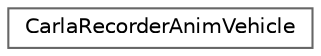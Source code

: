 digraph "类继承关系图"
{
 // INTERACTIVE_SVG=YES
 // LATEX_PDF_SIZE
  bgcolor="transparent";
  edge [fontname=Helvetica,fontsize=10,labelfontname=Helvetica,labelfontsize=10];
  node [fontname=Helvetica,fontsize=10,shape=box,height=0.2,width=0.4];
  rankdir="LR";
  Node0 [id="Node000000",label="CarlaRecorderAnimVehicle",height=0.2,width=0.4,color="grey40", fillcolor="white", style="filled",URL="$d8/d88/structCarlaRecorderAnimVehicle.html",tooltip=" "];
}
